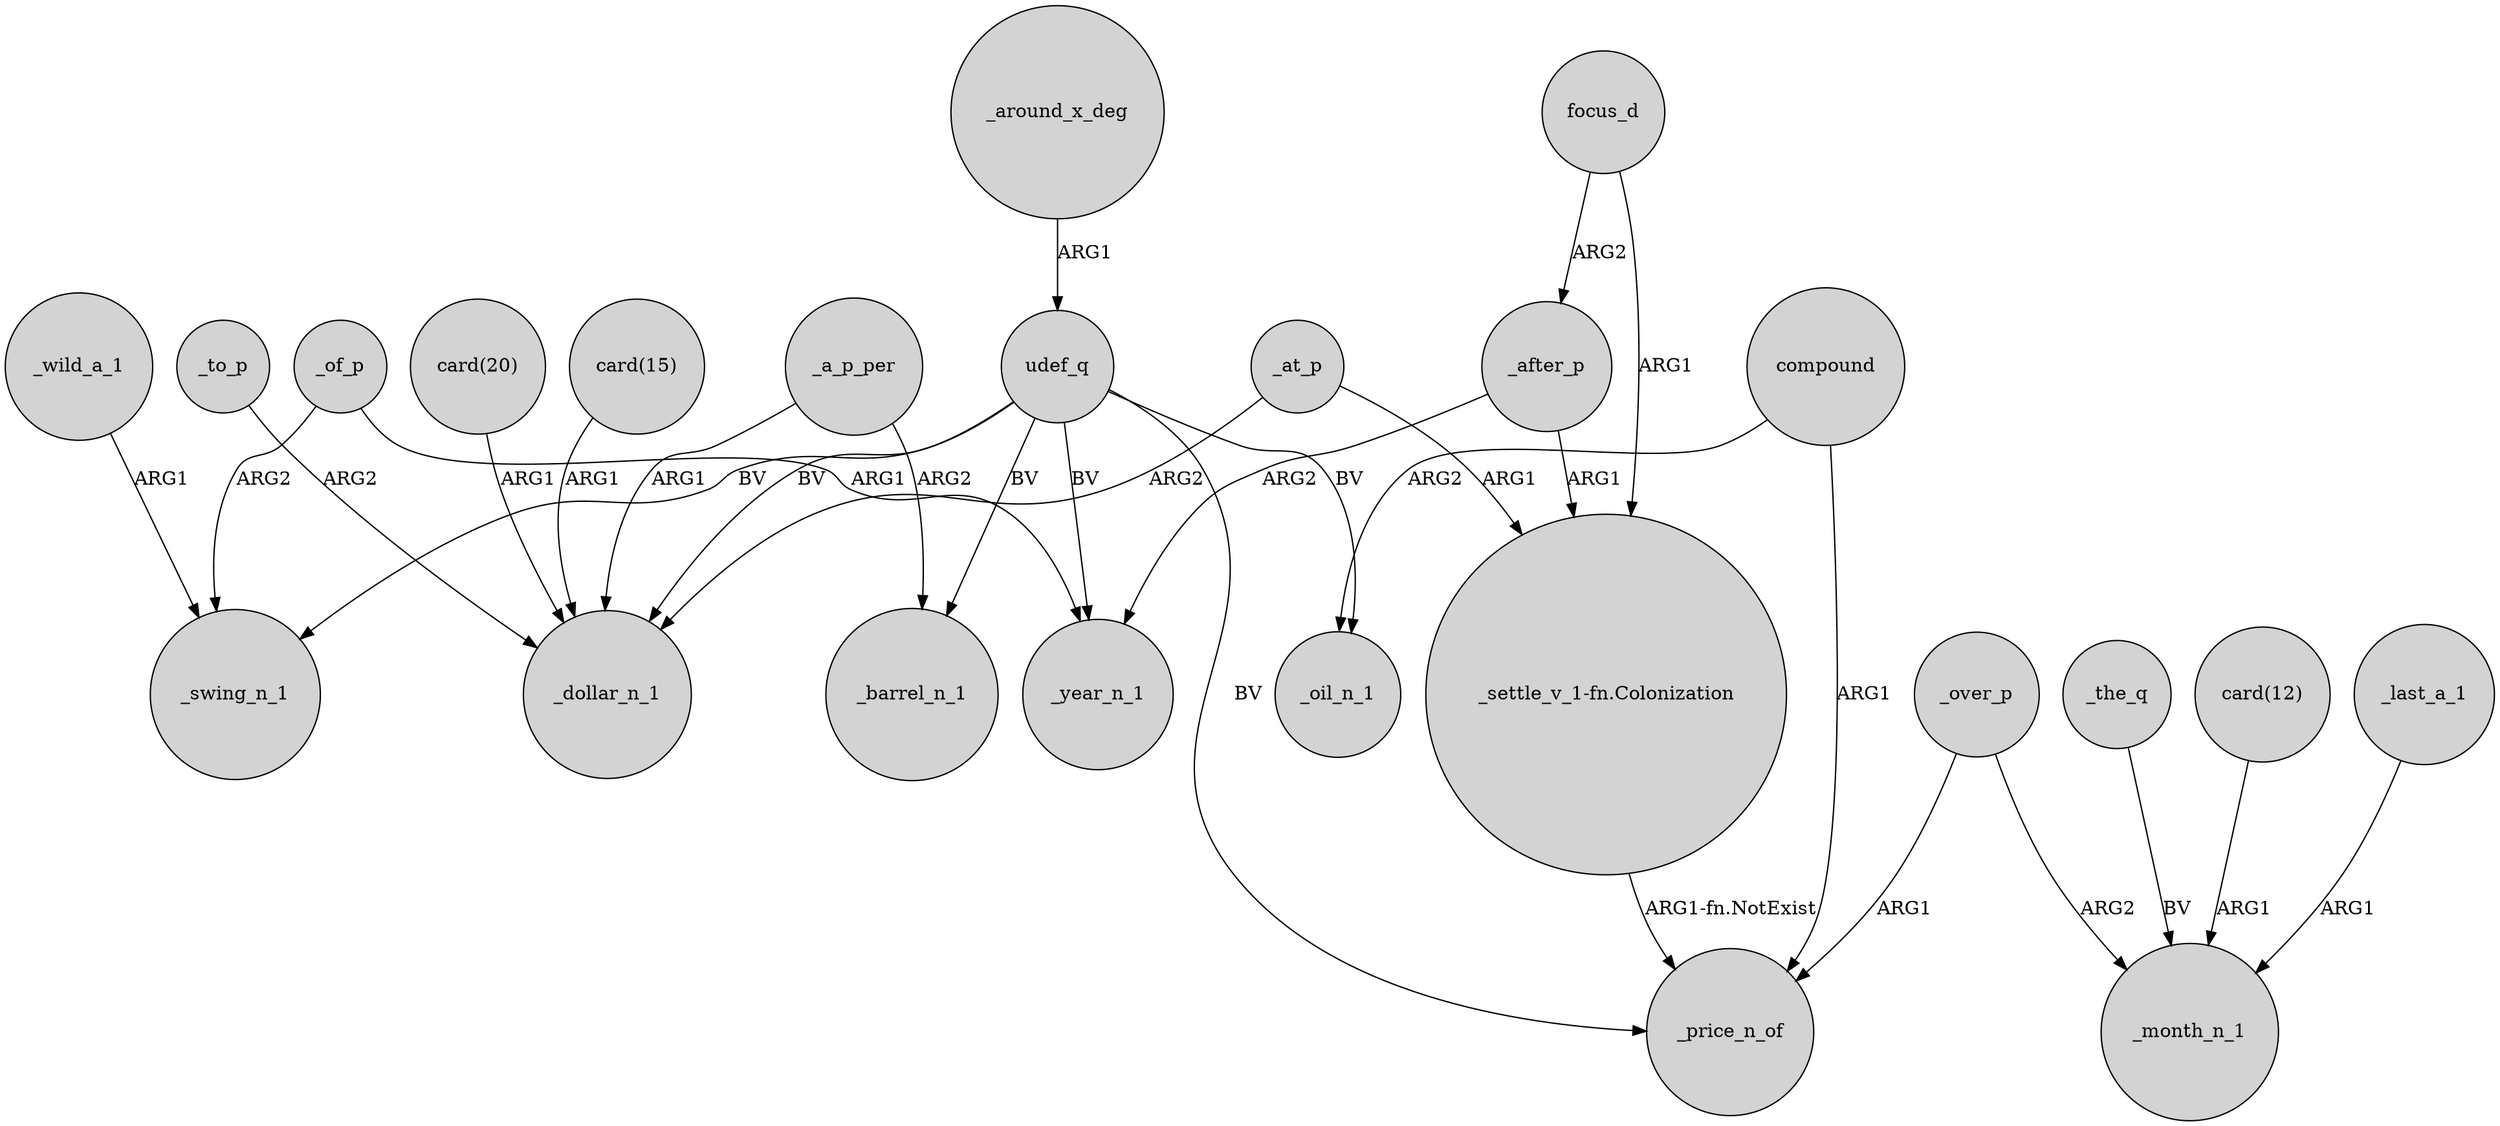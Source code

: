 digraph {
	node [shape=circle style=filled]
	_of_p -> _swing_n_1 [label=ARG2]
	_at_p -> _dollar_n_1 [label=ARG2]
	_to_p -> _dollar_n_1 [label=ARG2]
	udef_q -> _price_n_of [label=BV]
	focus_d -> _after_p [label=ARG2]
	_at_p -> "_settle_v_1-fn.Colonization" [label=ARG1]
	"card(20)" -> _dollar_n_1 [label=ARG1]
	_of_p -> _year_n_1 [label=ARG1]
	_over_p -> _price_n_of [label=ARG1]
	_a_p_per -> _barrel_n_1 [label=ARG2]
	_around_x_deg -> udef_q [label=ARG1]
	_over_p -> _month_n_1 [label=ARG2]
	_wild_a_1 -> _swing_n_1 [label=ARG1]
	focus_d -> "_settle_v_1-fn.Colonization" [label=ARG1]
	_a_p_per -> _dollar_n_1 [label=ARG1]
	compound -> _oil_n_1 [label=ARG2]
	_the_q -> _month_n_1 [label=BV]
	_after_p -> "_settle_v_1-fn.Colonization" [label=ARG1]
	udef_q -> _swing_n_1 [label=BV]
	_after_p -> _year_n_1 [label=ARG2]
	"_settle_v_1-fn.Colonization" -> _price_n_of [label="ARG1-fn.NotExist"]
	"card(12)" -> _month_n_1 [label=ARG1]
	udef_q -> _oil_n_1 [label=BV]
	_last_a_1 -> _month_n_1 [label=ARG1]
	udef_q -> _year_n_1 [label=BV]
	"card(15)" -> _dollar_n_1 [label=ARG1]
	udef_q -> _barrel_n_1 [label=BV]
	compound -> _price_n_of [label=ARG1]
	udef_q -> _dollar_n_1 [label=BV]
}
